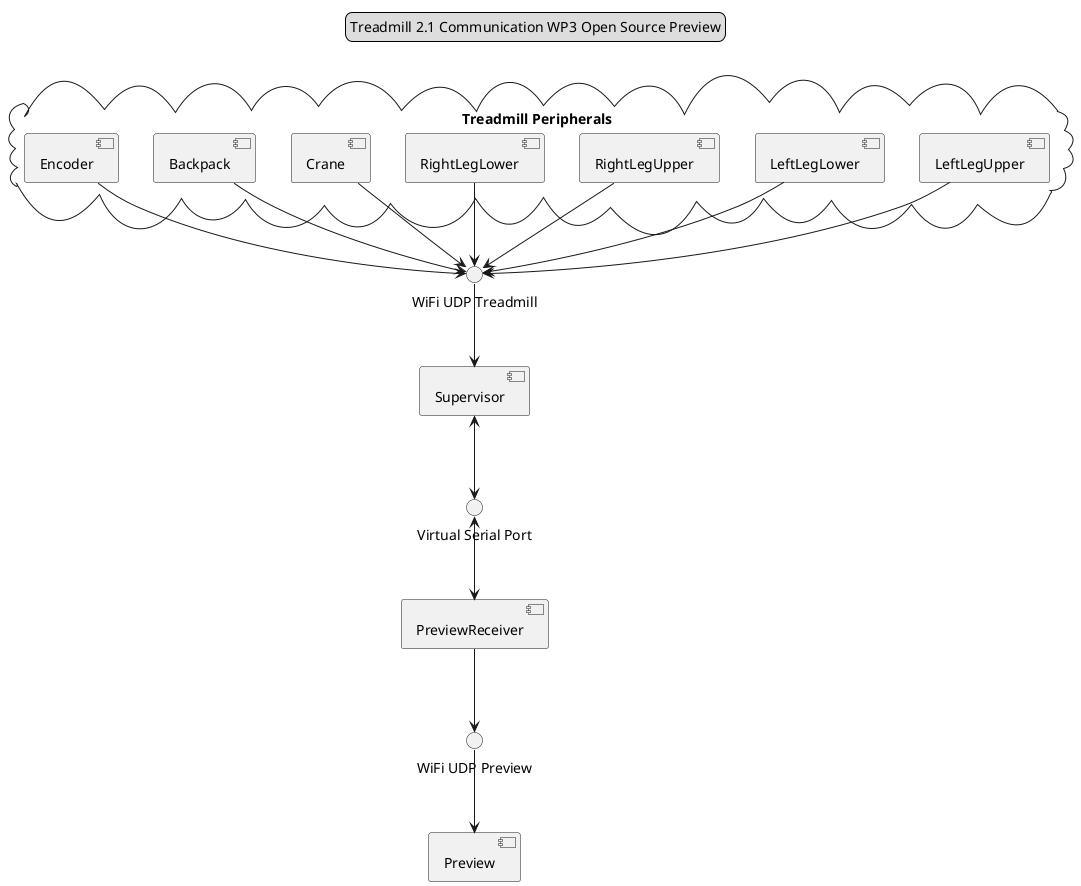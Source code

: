 @startuml

legend top center
Treadmill 2.1 Communication WP3 Open Source Preview
end legend

cloud "Treadmill Peripherals" as TREADMILL {
[LeftLegUpper] as LLU
[LeftLegLower] as LLL
[RightLegUpper] as RLU
[RightLegLower] as RLL
[Crane] as CRANE
[Backpack] as BACKPACK
[Encoder] as ENCODER
}
() "WiFi UDP Treadmill" as WIFI_TREADMILL
() "Virtual Serial Port" as VIRTUAL_SERIAL
() "WiFi UDP Preview" as WIFI_PREVIEW
[Supervisor] as SUPERVISOR
[PreviewReceiver] as RECEIVER
[Preview] as PREVIEW

LLU --> WIFI_TREADMILL
LLL --> WIFI_TREADMILL
RLU --> WIFI_TREADMILL
RLL --> WIFI_TREADMILL
BACKPACK --> WIFI_TREADMILL
ENCODER --> WIFI_TREADMILL
CRANE --> WIFI_TREADMILL
WIFI_TREADMILL --> SUPERVISOR
SUPERVISOR <--> VIRTUAL_SERIAL
VIRTUAL_SERIAL <--> RECEIVER
RECEIVER --> WIFI_PREVIEW
WIFI_PREVIEW --> PREVIEW

@enduml
